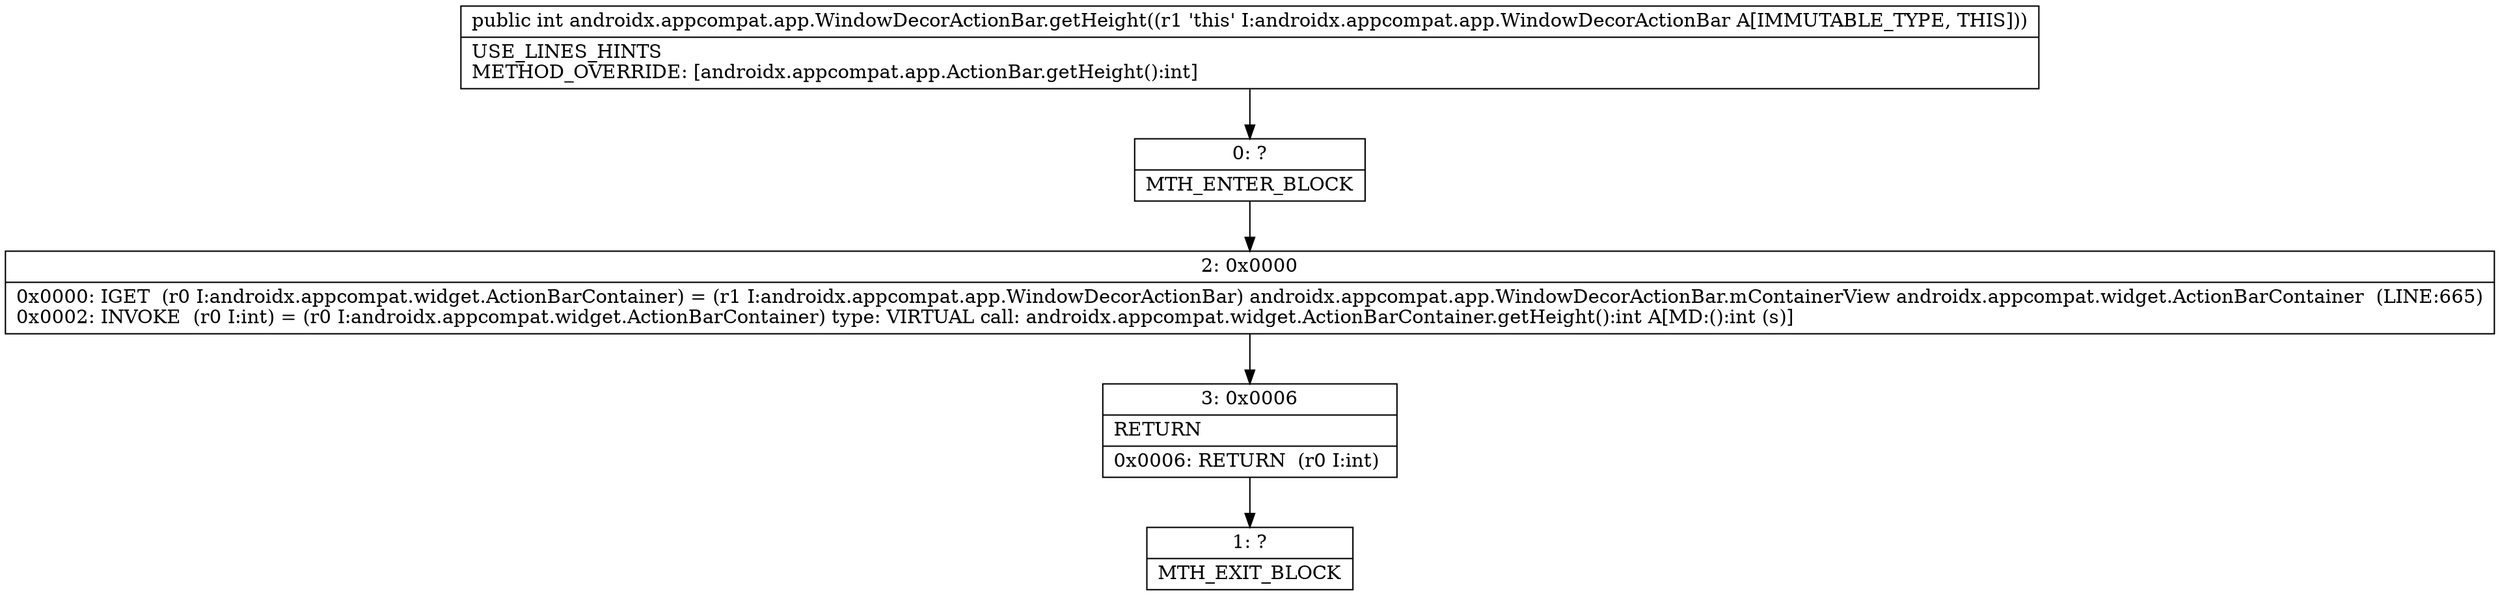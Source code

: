 digraph "CFG forandroidx.appcompat.app.WindowDecorActionBar.getHeight()I" {
Node_0 [shape=record,label="{0\:\ ?|MTH_ENTER_BLOCK\l}"];
Node_2 [shape=record,label="{2\:\ 0x0000|0x0000: IGET  (r0 I:androidx.appcompat.widget.ActionBarContainer) = (r1 I:androidx.appcompat.app.WindowDecorActionBar) androidx.appcompat.app.WindowDecorActionBar.mContainerView androidx.appcompat.widget.ActionBarContainer  (LINE:665)\l0x0002: INVOKE  (r0 I:int) = (r0 I:androidx.appcompat.widget.ActionBarContainer) type: VIRTUAL call: androidx.appcompat.widget.ActionBarContainer.getHeight():int A[MD:():int (s)]\l}"];
Node_3 [shape=record,label="{3\:\ 0x0006|RETURN\l|0x0006: RETURN  (r0 I:int) \l}"];
Node_1 [shape=record,label="{1\:\ ?|MTH_EXIT_BLOCK\l}"];
MethodNode[shape=record,label="{public int androidx.appcompat.app.WindowDecorActionBar.getHeight((r1 'this' I:androidx.appcompat.app.WindowDecorActionBar A[IMMUTABLE_TYPE, THIS]))  | USE_LINES_HINTS\lMETHOD_OVERRIDE: [androidx.appcompat.app.ActionBar.getHeight():int]\l}"];
MethodNode -> Node_0;Node_0 -> Node_2;
Node_2 -> Node_3;
Node_3 -> Node_1;
}

